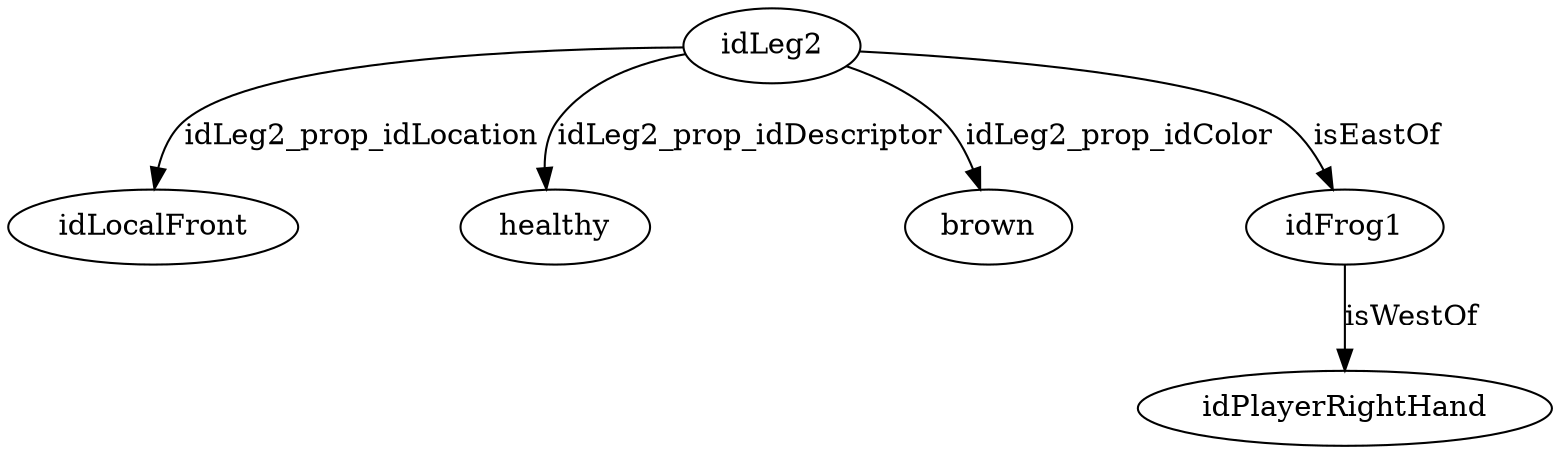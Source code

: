 strict digraph  {
idLeg2 [node_type=entity_node, root=root];
idLocalFront;
healthy;
brown;
idFrog1;
idPlayerRightHand;
idLeg2 -> idLocalFront  [edge_type=property, label=idLeg2_prop_idLocation];
idLeg2 -> healthy  [edge_type=property, label=idLeg2_prop_idDescriptor];
idLeg2 -> brown  [edge_type=property, label=idLeg2_prop_idColor];
idLeg2 -> idFrog1  [edge_type=relationship, label=isEastOf];
idFrog1 -> idPlayerRightHand  [edge_type=relationship, label=isWestOf];
}
